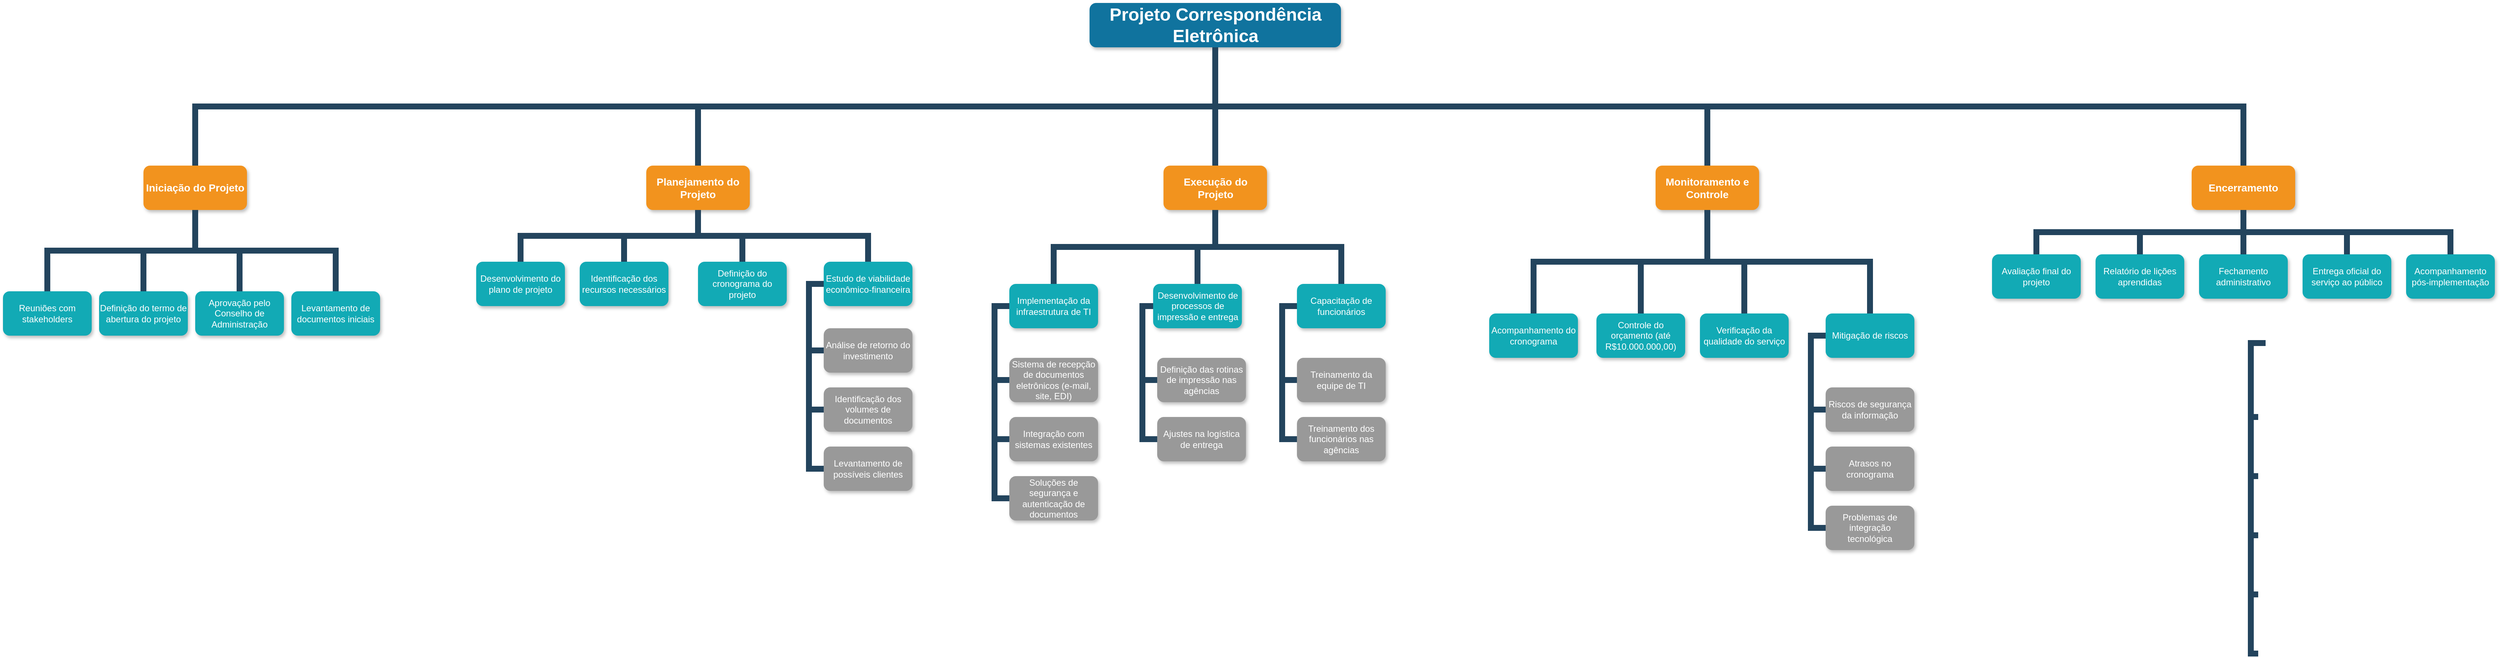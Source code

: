 <mxfile version="24.7.8">
  <diagram name="Page-1" id="64c3da0e-402f-94eb-ee01-a36477274f13">
    <mxGraphModel dx="2639" dy="1555" grid="1" gridSize="10" guides="1" tooltips="1" connect="1" arrows="1" fold="1" page="1" pageScale="1" pageWidth="1169" pageHeight="826" background="none" math="0" shadow="0">
      <root>
        <mxCell id="0" />
        <mxCell id="1" parent="0" />
        <mxCell id="2" value="Projeto Correspondência Eletrônica" style="whiteSpace=wrap;rounded=1;shadow=1;fillColor=#10739E;strokeColor=none;fontColor=#FFFFFF;fontStyle=1;fontSize=24" parent="1" vertex="1">
          <mxGeometry x="329.5" y="-130" width="340" height="60" as="geometry" />
        </mxCell>
        <mxCell id="3" value="Iniciação do Projeto" style="whiteSpace=wrap;rounded=1;fillColor=#F2931E;strokeColor=none;shadow=1;fontColor=#FFFFFF;fontStyle=1;fontSize=14" parent="1" vertex="1">
          <mxGeometry x="-950" y="90.0" width="140" height="60" as="geometry" />
        </mxCell>
        <mxCell id="4" value="Planejamento do Projeto" style="whiteSpace=wrap;rounded=1;fillColor=#F2931E;strokeColor=none;shadow=1;fontColor=#FFFFFF;fontStyle=1;fontSize=14" parent="1" vertex="1">
          <mxGeometry x="-270" y="90.0" width="140" height="60" as="geometry" />
        </mxCell>
        <mxCell id="6" value="Execução do Projeto" style="whiteSpace=wrap;rounded=1;fillColor=#F2931E;strokeColor=none;shadow=1;fontColor=#FFFFFF;fontStyle=1;fontSize=14" parent="1" vertex="1">
          <mxGeometry x="429.5" y="90.0" width="140" height="60" as="geometry" />
        </mxCell>
        <mxCell id="7" value="Monitoramento e Controle" style="whiteSpace=wrap;rounded=1;fillColor=#F2931E;strokeColor=none;shadow=1;fontColor=#FFFFFF;fontStyle=1;fontSize=14" parent="1" vertex="1">
          <mxGeometry x="1095" y="90.0" width="140" height="60" as="geometry" />
        </mxCell>
        <mxCell id="8" value="Encerramento" style="whiteSpace=wrap;rounded=1;fillColor=#F2931E;strokeColor=none;shadow=1;fontColor=#FFFFFF;fontStyle=1;fontSize=14" parent="1" vertex="1">
          <mxGeometry x="1820" y="90.0" width="140" height="60" as="geometry" />
        </mxCell>
        <mxCell id="10" value="Reuniões com stakeholders" style="whiteSpace=wrap;rounded=1;fillColor=#12AAB5;strokeColor=none;shadow=1;fontColor=#FFFFFF;" parent="1" vertex="1">
          <mxGeometry x="-1140" y="260.0" width="120" height="60" as="geometry" />
        </mxCell>
        <mxCell id="12" value="Definição do termo de abertura do projeto" style="whiteSpace=wrap;rounded=1;fillColor=#12AAB5;strokeColor=none;shadow=1;fontColor=#FFFFFF;" parent="1" vertex="1">
          <mxGeometry x="-1010" y="260.0" width="120" height="60" as="geometry" />
        </mxCell>
        <mxCell id="43" value="Desenvolvimento do plano de projeto" style="whiteSpace=wrap;rounded=1;fillColor=#12AAB5;strokeColor=none;shadow=1;fontColor=#FFFFFF;" parent="1" vertex="1">
          <mxGeometry x="-500.0" y="220.0" width="120" height="60" as="geometry" />
        </mxCell>
        <mxCell id="pVxKrxxlMr4bsF7hxMAY-252" value="" style="edgeStyle=orthogonalEdgeStyle;shape=connector;rounded=0;orthogonalLoop=1;jettySize=auto;html=1;strokeColor=#23445D;strokeWidth=8;align=center;verticalAlign=middle;fontFamily=Helvetica;fontSize=11;fontColor=#000000;labelBackgroundColor=default;elbow=vertical;endArrow=none;endFill=0;exitX=0.5;exitY=1;exitDx=0;exitDy=0;" edge="1" parent="1" source="4" target="pVxKrxxlMr4bsF7hxMAY-251">
          <mxGeometry relative="1" as="geometry" />
        </mxCell>
        <mxCell id="44" value="Estudo de viabilidade econômico-financeira" style="whiteSpace=wrap;rounded=1;fillColor=#12AAB5;strokeColor=none;shadow=1;fontColor=#FFFFFF;" parent="1" vertex="1">
          <mxGeometry x="-30.0" y="220.0" width="120" height="60" as="geometry" />
        </mxCell>
        <mxCell id="50" value="Análise de retorno do investimento" style="whiteSpace=wrap;rounded=1;fillColor=#999999;strokeColor=none;shadow=1;fontColor=#FFFFFF;fontStyle=0" parent="1" vertex="1">
          <mxGeometry x="-30.0" y="310.0" width="120" height="60" as="geometry" />
        </mxCell>
        <mxCell id="51" value="Identificação dos volumes de documentos" style="whiteSpace=wrap;rounded=1;fillColor=#999999;strokeColor=none;shadow=1;fontColor=#FFFFFF;fontStyle=0" parent="1" vertex="1">
          <mxGeometry x="-30.0" y="390.0" width="120" height="60" as="geometry" />
        </mxCell>
        <mxCell id="52" value="Levantamento de possíveis clientes" style="whiteSpace=wrap;rounded=1;fillColor=#999999;strokeColor=none;shadow=1;fontColor=#FFFFFF;fontStyle=0" parent="1" vertex="1">
          <mxGeometry x="-30.0" y="470.0" width="120" height="60" as="geometry" />
        </mxCell>
        <mxCell id="103" value="" style="edgeStyle=elbowEdgeStyle;elbow=vertical;rounded=0;fontColor=#000000;endArrow=none;endFill=0;strokeWidth=8;strokeColor=#23445D;" parent="1" source="3" target="10" edge="1">
          <mxGeometry width="100" height="100" relative="1" as="geometry">
            <mxPoint x="-1190" y="250" as="sourcePoint" />
            <mxPoint x="-1090" y="150" as="targetPoint" />
          </mxGeometry>
        </mxCell>
        <mxCell id="104" value="" style="edgeStyle=elbowEdgeStyle;elbow=vertical;rounded=0;fontColor=#000000;endArrow=none;endFill=0;strokeWidth=8;strokeColor=#23445D;" parent="1" source="3" target="12" edge="1">
          <mxGeometry width="100" height="100" relative="1" as="geometry">
            <mxPoint x="-850" y="250" as="sourcePoint" />
            <mxPoint x="-750" y="150" as="targetPoint" />
          </mxGeometry>
        </mxCell>
        <mxCell id="116" value="" style="edgeStyle=elbowEdgeStyle;elbow=vertical;rounded=0;fontColor=#000000;endArrow=none;endFill=0;strokeWidth=8;strokeColor=#23445D;" parent="1" source="4" target="43" edge="1">
          <mxGeometry width="100" height="100" relative="1" as="geometry">
            <mxPoint x="-700" y="160.0" as="sourcePoint" />
            <mxPoint x="-800" y="230" as="targetPoint" />
          </mxGeometry>
        </mxCell>
        <mxCell id="117" value="" style="edgeStyle=elbowEdgeStyle;elbow=vertical;rounded=0;fontColor=#000000;endArrow=none;endFill=0;strokeWidth=8;strokeColor=#23445D;" parent="1" source="4" target="44" edge="1">
          <mxGeometry width="100" height="100" relative="1" as="geometry">
            <mxPoint x="-700" y="160.0" as="sourcePoint" />
            <mxPoint x="-600" y="230" as="targetPoint" />
          </mxGeometry>
        </mxCell>
        <mxCell id="123" value="" style="edgeStyle=elbowEdgeStyle;elbow=horizontal;rounded=0;fontColor=#000000;endArrow=none;endFill=0;strokeWidth=8;strokeColor=#23445D;" parent="1" source="44" target="50" edge="1">
          <mxGeometry width="100" height="100" relative="1" as="geometry">
            <mxPoint x="-60" y="250.0" as="sourcePoint" />
            <mxPoint x="-50.0" y="350" as="targetPoint" />
            <Array as="points">
              <mxPoint x="-50" y="300" />
            </Array>
          </mxGeometry>
        </mxCell>
        <mxCell id="124" value="" style="edgeStyle=elbowEdgeStyle;elbow=horizontal;rounded=0;fontColor=#000000;endArrow=none;endFill=0;strokeWidth=8;strokeColor=#23445D;" parent="1" source="44" target="51" edge="1">
          <mxGeometry width="100" height="100" relative="1" as="geometry">
            <mxPoint x="-50" y="250" as="sourcePoint" />
            <mxPoint x="-50.0" y="430" as="targetPoint" />
            <Array as="points">
              <mxPoint x="-50" y="340" />
            </Array>
          </mxGeometry>
        </mxCell>
        <mxCell id="127" value="" style="edgeStyle=elbowEdgeStyle;elbow=horizontal;rounded=0;fontColor=#000000;endArrow=none;endFill=0;strokeWidth=8;strokeColor=#23445D;" parent="1" source="44" target="52" edge="1">
          <mxGeometry width="100" height="100" relative="1" as="geometry">
            <mxPoint x="-50" y="250" as="sourcePoint" />
            <mxPoint x="-50.0" y="510" as="targetPoint" />
            <Array as="points">
              <mxPoint x="-50" y="390" />
            </Array>
          </mxGeometry>
        </mxCell>
        <mxCell id="133" value="Implementação da infraestrutura de TI" style="whiteSpace=wrap;rounded=1;fillColor=#12AAB5;strokeColor=none;shadow=1;fontColor=#FFFFFF;" parent="1" vertex="1">
          <mxGeometry x="221.0" y="250.0" width="120" height="60" as="geometry" />
        </mxCell>
        <mxCell id="pVxKrxxlMr4bsF7hxMAY-256" value="" style="edgeStyle=orthogonalEdgeStyle;shape=connector;rounded=0;orthogonalLoop=1;jettySize=auto;html=1;strokeColor=#23445D;strokeWidth=8;align=center;verticalAlign=middle;fontFamily=Helvetica;fontSize=11;fontColor=#000000;labelBackgroundColor=default;elbow=vertical;endArrow=none;endFill=0;exitX=0.5;exitY=1;exitDx=0;exitDy=0;" edge="1" parent="1" source="6" target="pVxKrxxlMr4bsF7hxMAY-255">
          <mxGeometry relative="1" as="geometry" />
        </mxCell>
        <mxCell id="134" value="Desenvolvimento de processos de impressão e entrega" style="whiteSpace=wrap;rounded=1;fillColor=#12AAB5;strokeColor=none;shadow=1;fontColor=#FFFFFF;" parent="1" vertex="1">
          <mxGeometry x="415.5" y="250.0" width="120" height="60" as="geometry" />
        </mxCell>
        <mxCell id="135" value="Sistema de recepção de documentos eletrônicos (e-mail, site, EDI)" style="whiteSpace=wrap;rounded=1;fillColor=#999999;strokeColor=none;shadow=1;fontColor=#FFFFFF;fontStyle=0" parent="1" vertex="1">
          <mxGeometry x="221.0" y="350.0" width="120" height="60" as="geometry" />
        </mxCell>
        <mxCell id="136" value="Integração com sistemas existentes" style="whiteSpace=wrap;rounded=1;fillColor=#999999;strokeColor=none;shadow=1;fontColor=#FFFFFF;fontStyle=0" parent="1" vertex="1">
          <mxGeometry x="221" y="430.0" width="120" height="60" as="geometry" />
        </mxCell>
        <mxCell id="137" value="Soluções de segurança e autenticação de documentos" style="whiteSpace=wrap;rounded=1;fillColor=#999999;strokeColor=none;shadow=1;fontColor=#FFFFFF;fontStyle=0" parent="1" vertex="1">
          <mxGeometry x="221.0" y="510.0" width="120" height="60" as="geometry" />
        </mxCell>
        <mxCell id="140" value="Definição das rotinas de impressão nas agências" style="whiteSpace=wrap;rounded=1;fillColor=#999999;strokeColor=none;shadow=1;fontColor=#FFFFFF;fontStyle=0" parent="1" vertex="1">
          <mxGeometry x="421.0" y="350.0" width="120" height="60" as="geometry" />
        </mxCell>
        <mxCell id="141" value="Ajustes na logística de entrega" style="whiteSpace=wrap;rounded=1;fillColor=#999999;strokeColor=none;shadow=1;fontColor=#FFFFFF;fontStyle=0" parent="1" vertex="1">
          <mxGeometry x="421.0" y="430.0" width="120" height="60" as="geometry" />
        </mxCell>
        <mxCell id="145" value="" style="edgeStyle=elbowEdgeStyle;elbow=horizontal;rounded=0;fontColor=#000000;endArrow=none;endFill=0;strokeWidth=8;strokeColor=#23445D;" parent="1" source="133" target="135" edge="1">
          <mxGeometry width="100" height="100" relative="1" as="geometry">
            <mxPoint x="201" y="280.0" as="sourcePoint" />
            <mxPoint x="211.0" y="380" as="targetPoint" />
            <Array as="points">
              <mxPoint x="201" y="330" />
            </Array>
          </mxGeometry>
        </mxCell>
        <mxCell id="146" value="" style="edgeStyle=elbowEdgeStyle;elbow=horizontal;rounded=0;fontColor=#000000;endArrow=none;endFill=0;strokeWidth=8;strokeColor=#23445D;" parent="1" source="133" target="136" edge="1">
          <mxGeometry width="100" height="100" relative="1" as="geometry">
            <mxPoint x="211" y="280" as="sourcePoint" />
            <mxPoint x="211.0" y="460" as="targetPoint" />
            <Array as="points">
              <mxPoint x="201" y="370" />
            </Array>
          </mxGeometry>
        </mxCell>
        <mxCell id="149" value="" style="edgeStyle=elbowEdgeStyle;elbow=horizontal;rounded=0;fontColor=#000000;endArrow=none;endFill=0;strokeWidth=8;strokeColor=#23445D;" parent="1" source="133" target="137" edge="1">
          <mxGeometry width="100" height="100" relative="1" as="geometry">
            <mxPoint x="211" y="280" as="sourcePoint" />
            <mxPoint x="211.0" y="540" as="targetPoint" />
            <Array as="points">
              <mxPoint x="201" y="420" />
            </Array>
          </mxGeometry>
        </mxCell>
        <mxCell id="150" value="" style="edgeStyle=elbowEdgeStyle;elbow=horizontal;rounded=0;fontColor=#000000;endArrow=none;endFill=0;strokeWidth=8;strokeColor=#23445D;" parent="1" source="134" target="140" edge="1">
          <mxGeometry width="100" height="100" relative="1" as="geometry">
            <mxPoint x="391" y="280.0" as="sourcePoint" />
            <mxPoint x="401.0" y="380" as="targetPoint" />
            <Array as="points">
              <mxPoint x="401" y="330" />
            </Array>
          </mxGeometry>
        </mxCell>
        <mxCell id="151" value="" style="edgeStyle=elbowEdgeStyle;elbow=horizontal;rounded=0;fontColor=#000000;endArrow=none;endFill=0;strokeWidth=8;strokeColor=#23445D;" parent="1" source="134" target="141" edge="1">
          <mxGeometry width="100" height="100" relative="1" as="geometry">
            <mxPoint x="401" y="280" as="sourcePoint" />
            <mxPoint x="401.0" y="460" as="targetPoint" />
            <Array as="points">
              <mxPoint x="401" y="370" />
            </Array>
          </mxGeometry>
        </mxCell>
        <mxCell id="pVxKrxxlMr4bsF7hxMAY-262" value="" style="edgeStyle=orthogonalEdgeStyle;shape=connector;rounded=0;orthogonalLoop=1;jettySize=auto;html=1;strokeColor=#23445D;strokeWidth=8;align=center;verticalAlign=middle;fontFamily=Helvetica;fontSize=11;fontColor=#000000;labelBackgroundColor=default;elbow=vertical;endArrow=none;endFill=0;exitX=0.5;exitY=1;exitDx=0;exitDy=0;" edge="1" parent="1" source="7" target="pVxKrxxlMr4bsF7hxMAY-261">
          <mxGeometry relative="1" as="geometry" />
        </mxCell>
        <mxCell id="155" value="Verificação da qualidade do serviço" style="whiteSpace=wrap;rounded=1;fillColor=#12AAB5;strokeColor=none;shadow=1;fontColor=#FFFFFF;" parent="1" vertex="1">
          <mxGeometry x="1155.0" y="290.0" width="120" height="60" as="geometry" />
        </mxCell>
        <mxCell id="156" value="Mitigação de riscos" style="whiteSpace=wrap;rounded=1;fillColor=#12AAB5;strokeColor=none;shadow=1;fontColor=#FFFFFF;" parent="1" vertex="1">
          <mxGeometry x="1325.0" y="290.0" width="120" height="60" as="geometry" />
        </mxCell>
        <mxCell id="162" value="Riscos de segurança da informação" style="whiteSpace=wrap;rounded=1;fillColor=#999999;strokeColor=none;shadow=1;fontColor=#FFFFFF;fontStyle=0" parent="1" vertex="1">
          <mxGeometry x="1325.0" y="390.0" width="120" height="60" as="geometry" />
        </mxCell>
        <mxCell id="163" value="Atrasos no cronograma" style="whiteSpace=wrap;rounded=1;fillColor=#999999;strokeColor=none;shadow=1;fontColor=#FFFFFF;fontStyle=0" parent="1" vertex="1">
          <mxGeometry x="1325.0" y="470.0" width="120" height="60" as="geometry" />
        </mxCell>
        <mxCell id="164" value="Problemas de integração tecnológica" style="whiteSpace=wrap;rounded=1;fillColor=#999999;strokeColor=none;shadow=1;fontColor=#FFFFFF;fontStyle=0" parent="1" vertex="1">
          <mxGeometry x="1325.0" y="550.0" width="120" height="60" as="geometry" />
        </mxCell>
        <mxCell id="172" value="" style="edgeStyle=elbowEdgeStyle;elbow=horizontal;rounded=0;fontColor=#000000;endArrow=none;endFill=0;strokeWidth=8;strokeColor=#23445D;" parent="1" source="156" target="162" edge="1">
          <mxGeometry width="100" height="100" relative="1" as="geometry">
            <mxPoint x="1295" y="320.0" as="sourcePoint" />
            <mxPoint x="1305.0" y="420.0" as="targetPoint" />
            <Array as="points">
              <mxPoint x="1305" y="370.0" />
            </Array>
          </mxGeometry>
        </mxCell>
        <mxCell id="173" value="" style="edgeStyle=elbowEdgeStyle;elbow=horizontal;rounded=0;fontColor=#000000;endArrow=none;endFill=0;strokeWidth=8;strokeColor=#23445D;" parent="1" source="156" target="163" edge="1">
          <mxGeometry width="100" height="100" relative="1" as="geometry">
            <mxPoint x="1305" y="320.0" as="sourcePoint" />
            <mxPoint x="1305.0" y="500.0" as="targetPoint" />
            <Array as="points">
              <mxPoint x="1305" y="410.0" />
            </Array>
          </mxGeometry>
        </mxCell>
        <mxCell id="176" value="" style="edgeStyle=elbowEdgeStyle;elbow=horizontal;rounded=0;fontColor=#000000;endArrow=none;endFill=0;strokeWidth=8;strokeColor=#23445D;" parent="1" source="156" target="164" edge="1">
          <mxGeometry width="100" height="100" relative="1" as="geometry">
            <mxPoint x="1305" y="320.0" as="sourcePoint" />
            <mxPoint x="1305.0" y="580.0" as="targetPoint" />
            <Array as="points">
              <mxPoint x="1305" y="460.0" />
            </Array>
          </mxGeometry>
        </mxCell>
        <mxCell id="177" value="Avaliação final do projeto" style="whiteSpace=wrap;rounded=1;fillColor=#12AAB5;strokeColor=none;shadow=1;fontColor=#FFFFFF;" parent="1" vertex="1">
          <mxGeometry x="1550.0" y="210.0" width="120" height="60" as="geometry" />
        </mxCell>
        <mxCell id="pVxKrxxlMr4bsF7hxMAY-267" value="" style="edgeStyle=orthogonalEdgeStyle;shape=connector;rounded=0;orthogonalLoop=1;jettySize=auto;html=1;strokeColor=#23445D;strokeWidth=8;align=center;verticalAlign=middle;fontFamily=Helvetica;fontSize=11;fontColor=#000000;labelBackgroundColor=default;elbow=vertical;endArrow=none;endFill=0;exitX=0.5;exitY=1;exitDx=0;exitDy=0;" edge="1" parent="1" source="8" target="pVxKrxxlMr4bsF7hxMAY-266">
          <mxGeometry relative="1" as="geometry" />
        </mxCell>
        <mxCell id="178" value="Relatório de lições aprendidas" style="whiteSpace=wrap;rounded=1;fillColor=#12AAB5;strokeColor=none;shadow=1;fontColor=#FFFFFF;" parent="1" vertex="1">
          <mxGeometry x="1690" y="210.0" width="120" height="60" as="geometry" />
        </mxCell>
        <mxCell id="211" value="" style="edgeStyle=elbowEdgeStyle;elbow=horizontal;rounded=0;fontColor=#000000;endArrow=none;endFill=0;strokeWidth=8;strokeColor=#23445D;" parent="1" target="201" edge="1">
          <mxGeometry width="100" height="100" relative="1" as="geometry">
            <mxPoint x="1920" y="330.0" as="sourcePoint" />
            <mxPoint x="1910.0" y="430.0" as="targetPoint" />
            <Array as="points">
              <mxPoint x="1900" y="380.0" />
            </Array>
          </mxGeometry>
        </mxCell>
        <mxCell id="212" value="" style="edgeStyle=elbowEdgeStyle;elbow=horizontal;rounded=0;fontColor=#000000;endArrow=none;endFill=0;strokeWidth=8;strokeColor=#23445D;" parent="1" target="202" edge="1">
          <mxGeometry width="100" height="100" relative="1" as="geometry">
            <mxPoint x="1920" y="330.0" as="sourcePoint" />
            <mxPoint x="1910.0" y="510.0" as="targetPoint" />
            <Array as="points">
              <mxPoint x="1900" y="420.0" />
            </Array>
          </mxGeometry>
        </mxCell>
        <mxCell id="213" value="" style="edgeStyle=elbowEdgeStyle;elbow=horizontal;rounded=0;fontColor=#000000;endArrow=none;endFill=0;strokeWidth=8;strokeColor=#23445D;" parent="1" target="205" edge="1">
          <mxGeometry width="100" height="100" relative="1" as="geometry">
            <mxPoint x="1920" y="330.0" as="sourcePoint" />
            <mxPoint x="1910" y="750.0" as="targetPoint" />
            <Array as="points">
              <mxPoint x="1900" y="550.0" />
            </Array>
          </mxGeometry>
        </mxCell>
        <mxCell id="214" value="" style="edgeStyle=elbowEdgeStyle;elbow=horizontal;rounded=0;fontColor=#000000;endArrow=none;endFill=0;strokeWidth=8;strokeColor=#23445D;" parent="1" target="204" edge="1">
          <mxGeometry width="100" height="100" relative="1" as="geometry">
            <mxPoint x="1920" y="330.0" as="sourcePoint" />
            <mxPoint x="1910" y="670.0" as="targetPoint" />
            <Array as="points">
              <mxPoint x="1900" y="500.0" />
            </Array>
          </mxGeometry>
        </mxCell>
        <mxCell id="215" value="" style="edgeStyle=elbowEdgeStyle;elbow=horizontal;rounded=0;fontColor=#000000;endArrow=none;endFill=0;strokeWidth=8;strokeColor=#23445D;" parent="1" target="203" edge="1">
          <mxGeometry width="100" height="100" relative="1" as="geometry">
            <mxPoint x="1920" y="330.0" as="sourcePoint" />
            <mxPoint x="1910.0" y="590.0" as="targetPoint" />
            <Array as="points">
              <mxPoint x="1900" y="470.0" />
            </Array>
          </mxGeometry>
        </mxCell>
        <mxCell id="221" value="" style="edgeStyle=elbowEdgeStyle;elbow=vertical;rounded=0;fontColor=#000000;endArrow=none;endFill=0;strokeWidth=8;strokeColor=#23445D;" parent="1" source="6" target="133" edge="1">
          <mxGeometry width="100" height="100" relative="1" as="geometry">
            <mxPoint x="215" y="170" as="sourcePoint" />
            <mxPoint x="315" y="70" as="targetPoint" />
          </mxGeometry>
        </mxCell>
        <mxCell id="222" value="" style="edgeStyle=elbowEdgeStyle;elbow=vertical;rounded=0;fontColor=#000000;endArrow=none;endFill=0;strokeWidth=8;strokeColor=#23445D;" parent="1" source="6" target="134" edge="1">
          <mxGeometry width="100" height="100" relative="1" as="geometry">
            <mxPoint x="465" y="180" as="sourcePoint" />
            <mxPoint x="565" y="80" as="targetPoint" />
          </mxGeometry>
        </mxCell>
        <mxCell id="223" value="" style="edgeStyle=elbowEdgeStyle;elbow=vertical;rounded=0;fontColor=#000000;endArrow=none;endFill=0;strokeWidth=8;strokeColor=#23445D;" parent="1" source="7" target="155" edge="1">
          <mxGeometry width="100" height="100" relative="1" as="geometry">
            <mxPoint x="1365" y="240" as="sourcePoint" />
            <mxPoint x="1265" y="130" as="targetPoint" />
          </mxGeometry>
        </mxCell>
        <mxCell id="224" value="" style="edgeStyle=elbowEdgeStyle;elbow=vertical;rounded=0;fontColor=#000000;endArrow=none;endFill=0;strokeWidth=8;strokeColor=#23445D;" parent="1" source="7" target="156" edge="1">
          <mxGeometry width="100" height="100" relative="1" as="geometry">
            <mxPoint x="1455" y="230" as="sourcePoint" />
            <mxPoint x="1555" y="130" as="targetPoint" />
          </mxGeometry>
        </mxCell>
        <mxCell id="225" value="" style="edgeStyle=elbowEdgeStyle;elbow=vertical;rounded=0;fontColor=#000000;endArrow=none;endFill=0;strokeWidth=8;strokeColor=#23445D;" parent="1" source="8" target="177" edge="1">
          <mxGeometry width="100" height="100" relative="1" as="geometry">
            <mxPoint x="1550" y="200" as="sourcePoint" />
            <mxPoint x="1650" y="100" as="targetPoint" />
          </mxGeometry>
        </mxCell>
        <mxCell id="226" value="" style="edgeStyle=elbowEdgeStyle;elbow=vertical;rounded=0;fontColor=#000000;endArrow=none;endFill=0;strokeWidth=8;strokeColor=#23445D;" parent="1" source="8" target="178" edge="1">
          <mxGeometry width="100" height="100" relative="1" as="geometry">
            <mxPoint x="1780" y="200" as="sourcePoint" />
            <mxPoint x="1880" y="100" as="targetPoint" />
          </mxGeometry>
        </mxCell>
        <mxCell id="229" value="" style="edgeStyle=elbowEdgeStyle;elbow=vertical;rounded=0;fontColor=#000000;endArrow=none;endFill=0;strokeWidth=8;strokeColor=#23445D;" parent="1" source="2" target="3" edge="1">
          <mxGeometry width="100" height="100" relative="1" as="geometry">
            <mxPoint x="540" y="140" as="sourcePoint" />
            <mxPoint x="640" y="40" as="targetPoint" />
          </mxGeometry>
        </mxCell>
        <mxCell id="230" value="" style="edgeStyle=elbowEdgeStyle;elbow=vertical;rounded=0;fontColor=#000000;endArrow=none;endFill=0;strokeWidth=8;strokeColor=#23445D;" parent="1" source="2" target="4" edge="1">
          <mxGeometry width="100" height="100" relative="1" as="geometry">
            <mxPoint x="550" y="150" as="sourcePoint" />
            <mxPoint x="650" y="50" as="targetPoint" />
          </mxGeometry>
        </mxCell>
        <mxCell id="231" value="" style="edgeStyle=elbowEdgeStyle;elbow=vertical;rounded=0;fontColor=#000000;endArrow=none;endFill=0;strokeWidth=8;strokeColor=#23445D;" parent="1" source="2" target="6" edge="1">
          <mxGeometry width="100" height="100" relative="1" as="geometry">
            <mxPoint x="560" y="160" as="sourcePoint" />
            <mxPoint x="660" y="60" as="targetPoint" />
          </mxGeometry>
        </mxCell>
        <mxCell id="232" value="" style="edgeStyle=elbowEdgeStyle;elbow=vertical;rounded=0;fontColor=#000000;endArrow=none;endFill=0;strokeWidth=8;strokeColor=#23445D;" parent="1" source="2" target="7" edge="1">
          <mxGeometry width="100" height="100" relative="1" as="geometry">
            <mxPoint x="570" y="170" as="sourcePoint" />
            <mxPoint x="670" y="70" as="targetPoint" />
          </mxGeometry>
        </mxCell>
        <mxCell id="233" value="" style="edgeStyle=elbowEdgeStyle;elbow=vertical;rounded=0;fontColor=#000000;endArrow=none;endFill=0;strokeWidth=8;strokeColor=#23445D;" parent="1" source="2" target="8" edge="1">
          <mxGeometry width="100" height="100" relative="1" as="geometry">
            <mxPoint x="580" y="180" as="sourcePoint" />
            <mxPoint x="680" y="80" as="targetPoint" />
          </mxGeometry>
        </mxCell>
        <mxCell id="pVxKrxxlMr4bsF7hxMAY-249" value="" style="edgeStyle=orthogonalEdgeStyle;shape=connector;rounded=0;orthogonalLoop=1;jettySize=auto;html=1;strokeColor=#23445D;strokeWidth=8;align=center;verticalAlign=middle;fontFamily=Helvetica;fontSize=11;fontColor=#000000;labelBackgroundColor=default;elbow=vertical;endArrow=none;endFill=0;exitX=0.5;exitY=1;exitDx=0;exitDy=0;" edge="1" parent="1" source="3" target="pVxKrxxlMr4bsF7hxMAY-248">
          <mxGeometry relative="1" as="geometry" />
        </mxCell>
        <mxCell id="pVxKrxxlMr4bsF7hxMAY-241" value="Aprovação pelo Conselho de Administração" style="whiteSpace=wrap;html=1;fillColor=#12AAB5;strokeColor=none;fontColor=#FFFFFF;rounded=1;shadow=1;" vertex="1" parent="1">
          <mxGeometry x="-880" y="260.0" width="120" height="60" as="geometry" />
        </mxCell>
        <mxCell id="pVxKrxxlMr4bsF7hxMAY-243" value="" style="edgeStyle=elbowEdgeStyle;elbow=vertical;rounded=0;fontColor=#000000;endArrow=none;endFill=0;strokeWidth=8;strokeColor=#23445D;exitX=0.5;exitY=1;exitDx=0;exitDy=0;entryX=0.5;entryY=0;entryDx=0;entryDy=0;" edge="1" parent="1" source="3" target="pVxKrxxlMr4bsF7hxMAY-241">
          <mxGeometry width="100" height="100" relative="1" as="geometry">
            <mxPoint x="-780" y="190" as="sourcePoint" />
            <mxPoint x="-680" y="260" as="targetPoint" />
          </mxGeometry>
        </mxCell>
        <mxCell id="pVxKrxxlMr4bsF7hxMAY-248" value="Levantamento de documentos iniciais" style="whiteSpace=wrap;html=1;fillColor=#12AAB5;strokeColor=none;fontColor=#FFFFFF;rounded=1;shadow=1;" vertex="1" parent="1">
          <mxGeometry x="-750" y="260.0" width="120" height="60" as="geometry" />
        </mxCell>
        <mxCell id="pVxKrxxlMr4bsF7hxMAY-254" value="" style="edgeStyle=orthogonalEdgeStyle;shape=connector;rounded=0;orthogonalLoop=1;jettySize=auto;html=1;strokeColor=#23445D;strokeWidth=8;align=center;verticalAlign=middle;fontFamily=Helvetica;fontSize=11;fontColor=#000000;labelBackgroundColor=default;elbow=vertical;endArrow=none;endFill=0;exitX=0.5;exitY=1;exitDx=0;exitDy=0;" edge="1" parent="1" source="4" target="pVxKrxxlMr4bsF7hxMAY-253">
          <mxGeometry relative="1" as="geometry" />
        </mxCell>
        <mxCell id="pVxKrxxlMr4bsF7hxMAY-251" value="Definição do cronograma do projeto" style="whiteSpace=wrap;rounded=1;fillColor=#12AAB5;strokeColor=none;shadow=1;fontColor=#FFFFFF;" vertex="1" parent="1">
          <mxGeometry x="-200.0" y="220.0" width="120" height="60" as="geometry" />
        </mxCell>
        <mxCell id="pVxKrxxlMr4bsF7hxMAY-253" value="Identificação dos recursos necessários" style="whiteSpace=wrap;rounded=1;fillColor=#12AAB5;strokeColor=none;shadow=1;fontColor=#FFFFFF;" vertex="1" parent="1">
          <mxGeometry x="-360.0" y="220.0" width="120" height="60" as="geometry" />
        </mxCell>
        <mxCell id="pVxKrxxlMr4bsF7hxMAY-255" value="Capacitação de funcionários" style="whiteSpace=wrap;rounded=1;fillColor=#12AAB5;strokeColor=none;shadow=1;fontColor=#FFFFFF;" vertex="1" parent="1">
          <mxGeometry x="610.0" y="250.0" width="120" height="60" as="geometry" />
        </mxCell>
        <mxCell id="pVxKrxxlMr4bsF7hxMAY-257" value="Treinamento da equipe de TI" style="whiteSpace=wrap;rounded=1;fillColor=#999999;strokeColor=none;shadow=1;fontColor=#FFFFFF;fontStyle=0" vertex="1" parent="1">
          <mxGeometry x="610.0" y="350.0" width="120" height="60" as="geometry" />
        </mxCell>
        <mxCell id="pVxKrxxlMr4bsF7hxMAY-258" value="Treinamento dos funcionários nas agências" style="whiteSpace=wrap;rounded=1;fillColor=#999999;strokeColor=none;shadow=1;fontColor=#FFFFFF;fontStyle=0" vertex="1" parent="1">
          <mxGeometry x="610.0" y="430.0" width="120" height="60" as="geometry" />
        </mxCell>
        <mxCell id="pVxKrxxlMr4bsF7hxMAY-259" value="" style="edgeStyle=elbowEdgeStyle;elbow=horizontal;rounded=0;fontColor=#000000;endArrow=none;endFill=0;strokeWidth=8;strokeColor=#23445D;exitX=0;exitY=0.5;exitDx=0;exitDy=0;" edge="1" parent="1" target="pVxKrxxlMr4bsF7hxMAY-257" source="pVxKrxxlMr4bsF7hxMAY-255">
          <mxGeometry width="100" height="100" relative="1" as="geometry">
            <mxPoint x="610" y="290" as="sourcePoint" />
            <mxPoint x="590.0" y="390" as="targetPoint" />
            <Array as="points">
              <mxPoint x="590" y="340" />
            </Array>
          </mxGeometry>
        </mxCell>
        <mxCell id="pVxKrxxlMr4bsF7hxMAY-260" value="" style="edgeStyle=elbowEdgeStyle;elbow=horizontal;rounded=0;fontColor=#000000;endArrow=none;endFill=0;strokeWidth=8;strokeColor=#23445D;exitX=0;exitY=0.5;exitDx=0;exitDy=0;" edge="1" parent="1" target="pVxKrxxlMr4bsF7hxMAY-258" source="pVxKrxxlMr4bsF7hxMAY-255">
          <mxGeometry width="100" height="100" relative="1" as="geometry">
            <mxPoint x="610" y="290" as="sourcePoint" />
            <mxPoint x="590.0" y="470" as="targetPoint" />
            <Array as="points">
              <mxPoint x="590" y="380" />
            </Array>
          </mxGeometry>
        </mxCell>
        <mxCell id="pVxKrxxlMr4bsF7hxMAY-264" value="" style="edgeStyle=orthogonalEdgeStyle;shape=connector;rounded=0;orthogonalLoop=1;jettySize=auto;html=1;strokeColor=#23445D;strokeWidth=8;align=center;verticalAlign=middle;fontFamily=Helvetica;fontSize=11;fontColor=#000000;labelBackgroundColor=default;elbow=vertical;endArrow=none;endFill=0;exitX=0.5;exitY=1;exitDx=0;exitDy=0;" edge="1" parent="1" source="7" target="pVxKrxxlMr4bsF7hxMAY-263">
          <mxGeometry relative="1" as="geometry" />
        </mxCell>
        <mxCell id="pVxKrxxlMr4bsF7hxMAY-261" value="Controle do orçamento (até R$10.000.000,00)" style="whiteSpace=wrap;rounded=1;fillColor=#12AAB5;strokeColor=none;shadow=1;fontColor=#FFFFFF;" vertex="1" parent="1">
          <mxGeometry x="1015.0" y="290.0" width="120" height="60" as="geometry" />
        </mxCell>
        <mxCell id="pVxKrxxlMr4bsF7hxMAY-263" value="Acompanhamento do cronograma" style="whiteSpace=wrap;rounded=1;fillColor=#12AAB5;strokeColor=none;shadow=1;fontColor=#FFFFFF;" vertex="1" parent="1">
          <mxGeometry x="870.0" y="290.0" width="120" height="60" as="geometry" />
        </mxCell>
        <mxCell id="pVxKrxxlMr4bsF7hxMAY-269" value="" style="edgeStyle=orthogonalEdgeStyle;shape=connector;rounded=0;orthogonalLoop=1;jettySize=auto;html=1;strokeColor=#23445D;strokeWidth=8;align=center;verticalAlign=middle;fontFamily=Helvetica;fontSize=11;fontColor=#000000;labelBackgroundColor=default;elbow=vertical;endArrow=none;endFill=0;exitX=0.5;exitY=1;exitDx=0;exitDy=0;" edge="1" parent="1" source="8" target="pVxKrxxlMr4bsF7hxMAY-268">
          <mxGeometry relative="1" as="geometry" />
        </mxCell>
        <mxCell id="pVxKrxxlMr4bsF7hxMAY-266" value="Fechamento administrativo" style="whiteSpace=wrap;rounded=1;fillColor=#12AAB5;strokeColor=none;shadow=1;fontColor=#FFFFFF;" vertex="1" parent="1">
          <mxGeometry x="1830" y="210.0" width="120" height="60" as="geometry" />
        </mxCell>
        <mxCell id="pVxKrxxlMr4bsF7hxMAY-271" value="" style="edgeStyle=orthogonalEdgeStyle;shape=connector;rounded=0;orthogonalLoop=1;jettySize=auto;html=1;strokeColor=#23445D;strokeWidth=8;align=center;verticalAlign=middle;fontFamily=Helvetica;fontSize=11;fontColor=#000000;labelBackgroundColor=default;elbow=vertical;endArrow=none;endFill=0;exitX=0.5;exitY=1;exitDx=0;exitDy=0;" edge="1" parent="1" source="8" target="pVxKrxxlMr4bsF7hxMAY-270">
          <mxGeometry relative="1" as="geometry" />
        </mxCell>
        <mxCell id="pVxKrxxlMr4bsF7hxMAY-268" value="Entrega oficial do serviço ao público" style="whiteSpace=wrap;rounded=1;fillColor=#12AAB5;strokeColor=none;shadow=1;fontColor=#FFFFFF;" vertex="1" parent="1">
          <mxGeometry x="1970" y="210.0" width="120" height="60" as="geometry" />
        </mxCell>
        <mxCell id="pVxKrxxlMr4bsF7hxMAY-270" value="Acompanhamento pós-implementação" style="whiteSpace=wrap;rounded=1;fillColor=#12AAB5;strokeColor=none;shadow=1;fontColor=#FFFFFF;" vertex="1" parent="1">
          <mxGeometry x="2110" y="210.0" width="120" height="60" as="geometry" />
        </mxCell>
      </root>
    </mxGraphModel>
  </diagram>
</mxfile>

